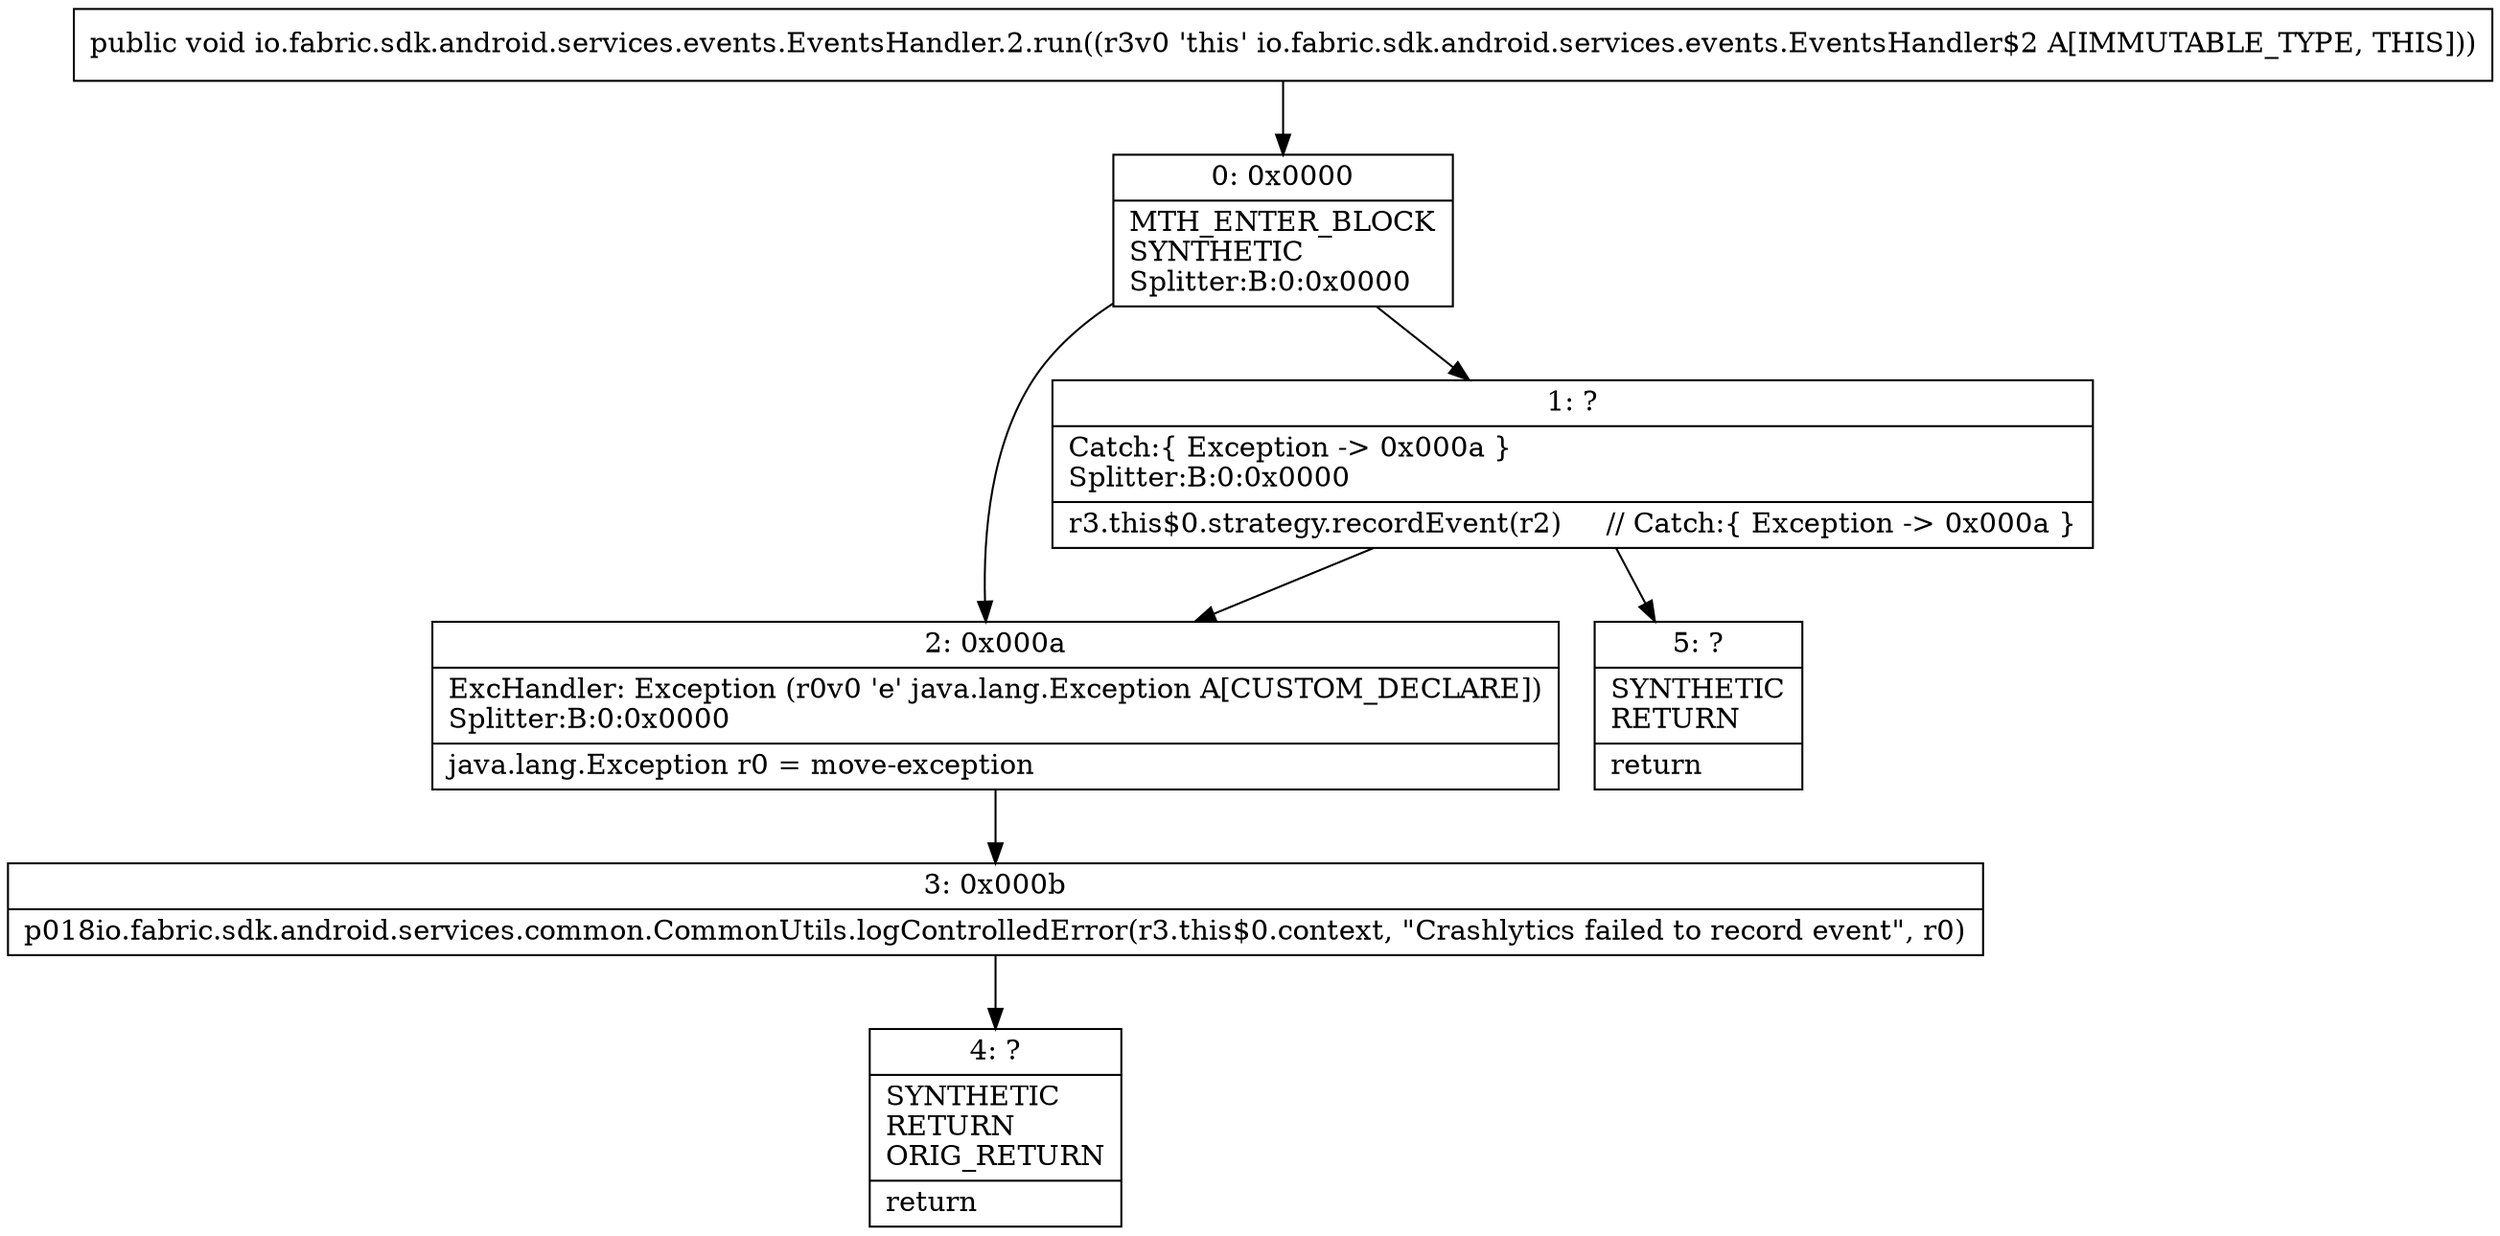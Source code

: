 digraph "CFG forio.fabric.sdk.android.services.events.EventsHandler.2.run()V" {
Node_0 [shape=record,label="{0\:\ 0x0000|MTH_ENTER_BLOCK\lSYNTHETIC\lSplitter:B:0:0x0000\l}"];
Node_1 [shape=record,label="{1\:\ ?|Catch:\{ Exception \-\> 0x000a \}\lSplitter:B:0:0x0000\l|r3.this$0.strategy.recordEvent(r2)     \/\/ Catch:\{ Exception \-\> 0x000a \}\l}"];
Node_2 [shape=record,label="{2\:\ 0x000a|ExcHandler: Exception (r0v0 'e' java.lang.Exception A[CUSTOM_DECLARE])\lSplitter:B:0:0x0000\l|java.lang.Exception r0 = move\-exception\l}"];
Node_3 [shape=record,label="{3\:\ 0x000b|p018io.fabric.sdk.android.services.common.CommonUtils.logControlledError(r3.this$0.context, \"Crashlytics failed to record event\", r0)\l}"];
Node_4 [shape=record,label="{4\:\ ?|SYNTHETIC\lRETURN\lORIG_RETURN\l|return\l}"];
Node_5 [shape=record,label="{5\:\ ?|SYNTHETIC\lRETURN\l|return\l}"];
MethodNode[shape=record,label="{public void io.fabric.sdk.android.services.events.EventsHandler.2.run((r3v0 'this' io.fabric.sdk.android.services.events.EventsHandler$2 A[IMMUTABLE_TYPE, THIS])) }"];
MethodNode -> Node_0;
Node_0 -> Node_1;
Node_0 -> Node_2;
Node_1 -> Node_2;
Node_1 -> Node_5;
Node_2 -> Node_3;
Node_3 -> Node_4;
}

